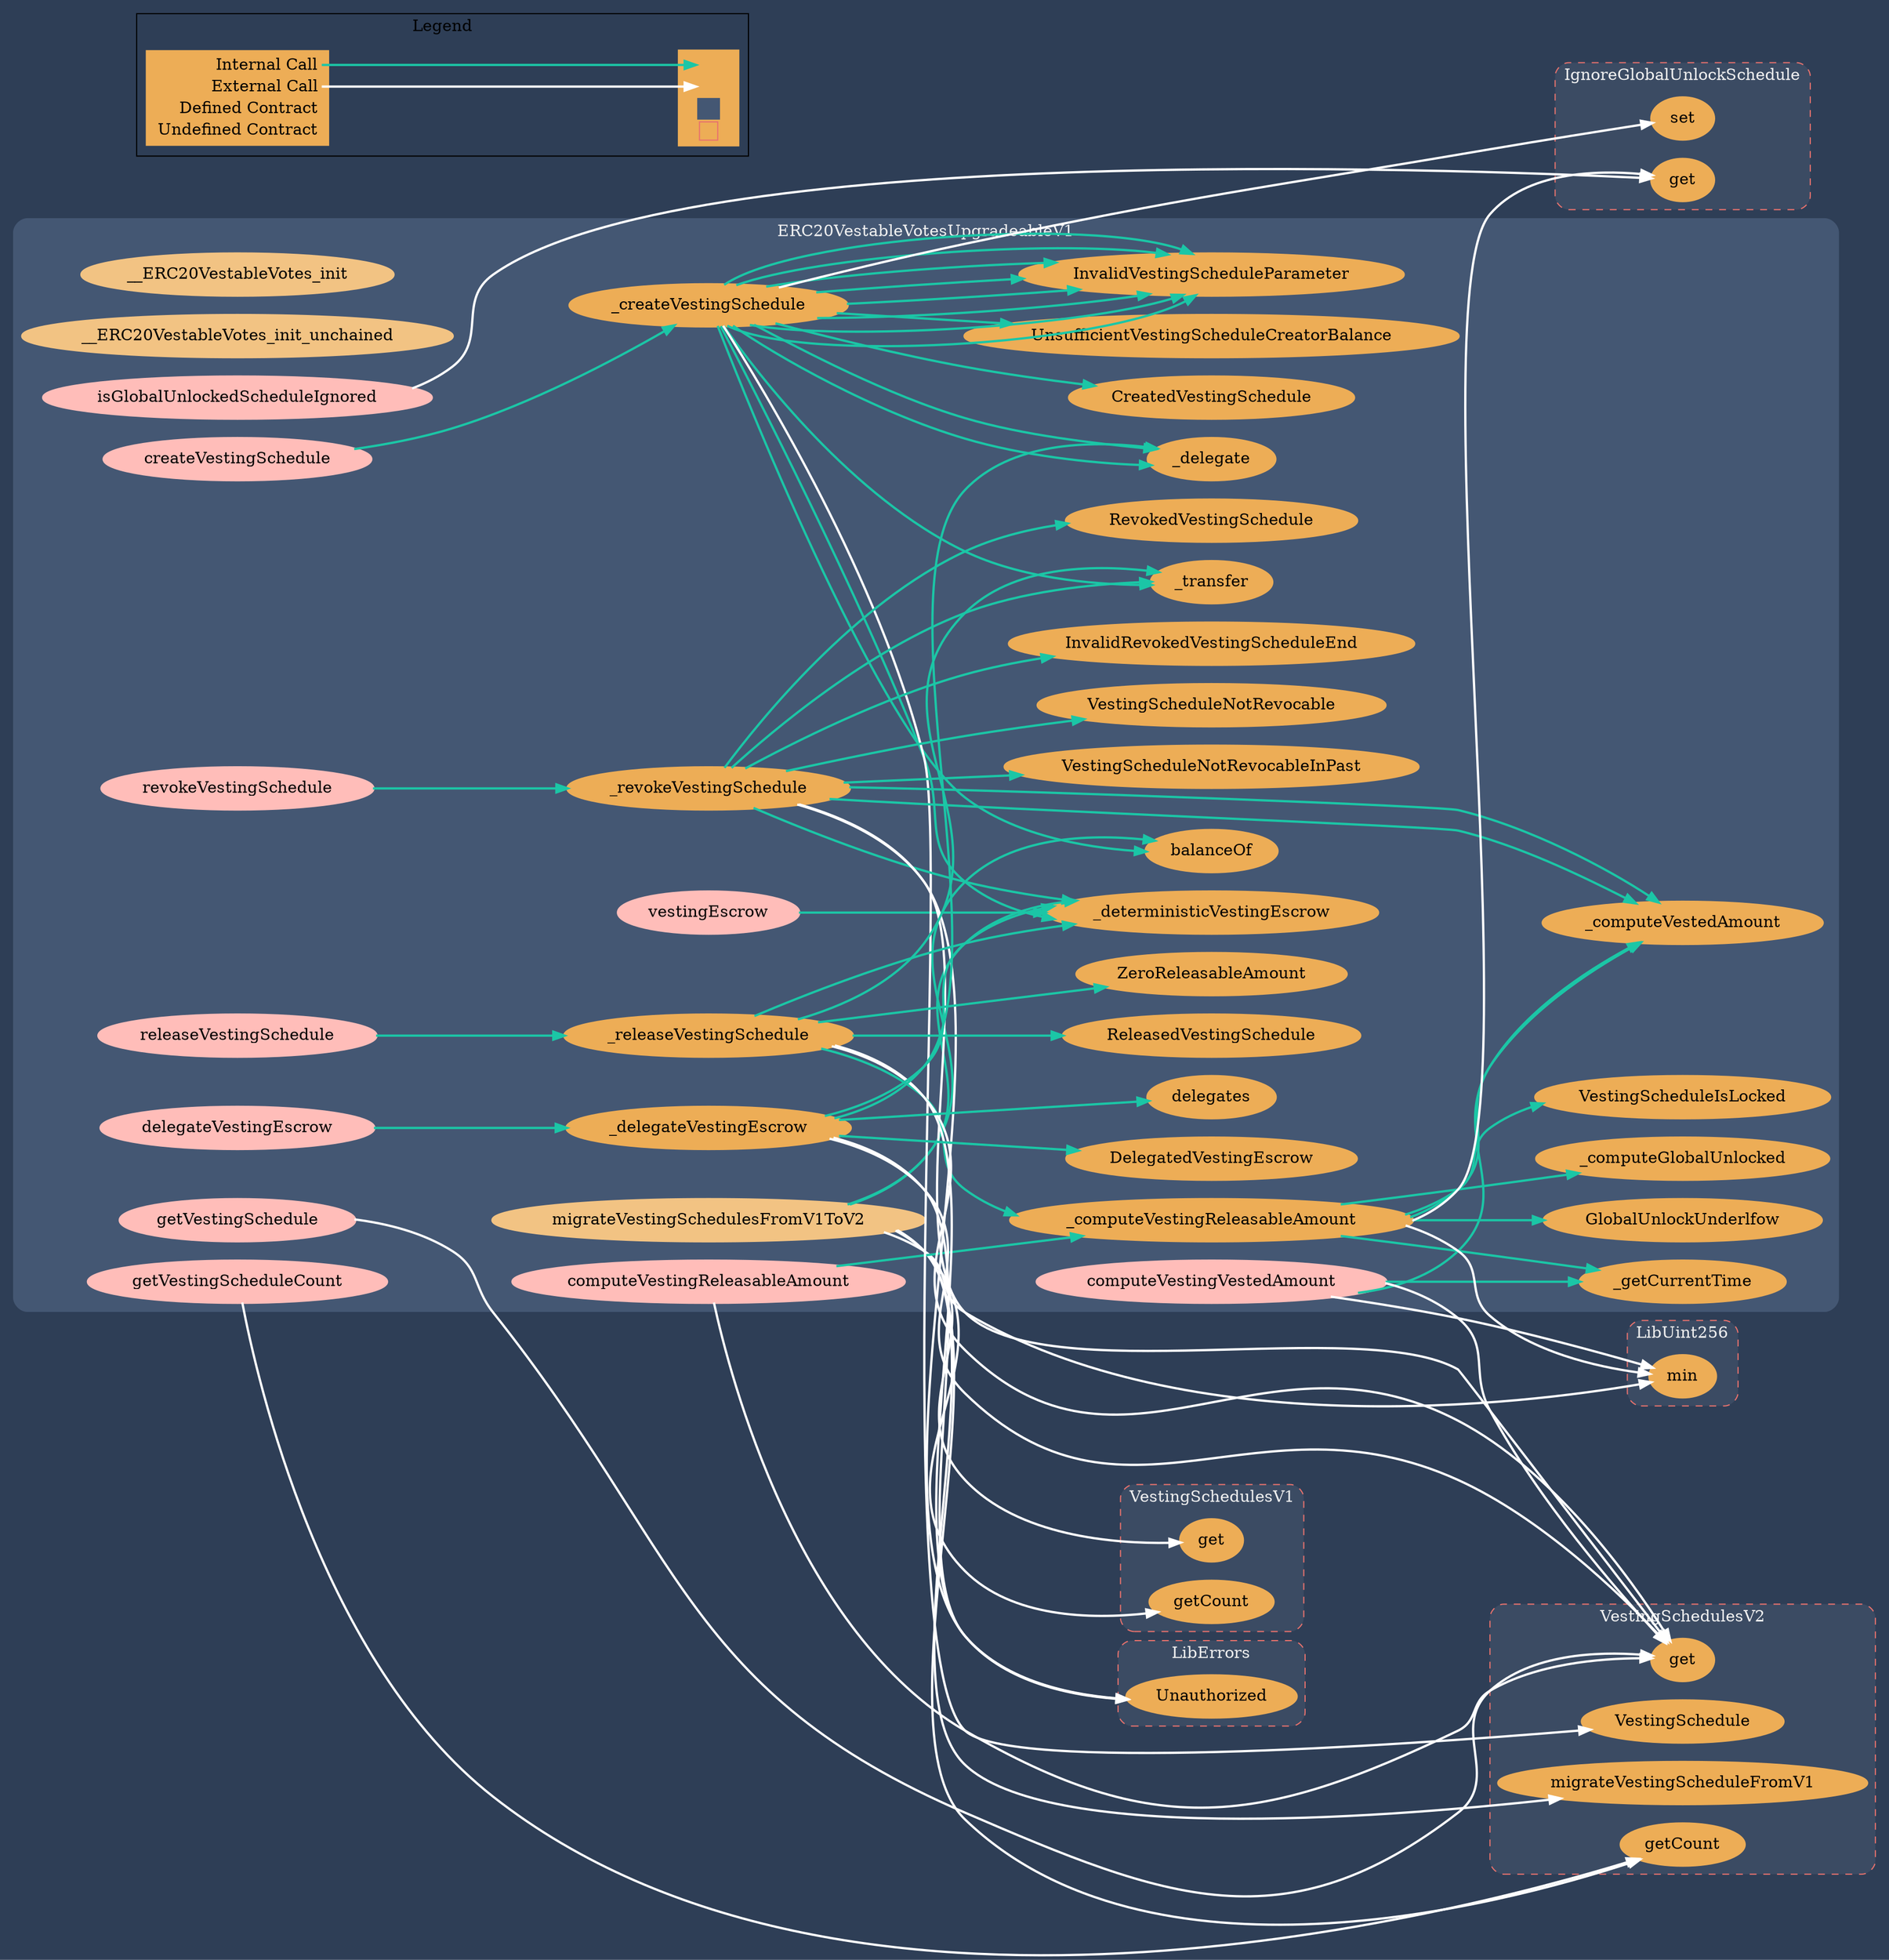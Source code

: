 digraph G {
  graph [ ratio = "auto", page = "100", compound =true, bgcolor = "#2e3e56" ];
  node [ style = "filled", fillcolor = "#edad56", color = "#edad56", penwidth =3 ];
  edge [ color = "#fcfcfc", penwidth =2, fontname = "helvetica Neue Ultra Light" ];
subgraph "clusterERC20VestableVotesUpgradeableV1" {
  graph [ label = "ERC20VestableVotesUpgradeableV1", color = "#445773", fontcolor = "#f0f0f0", style = "rounded", bgcolor = "#445773" ];
  "ERC20VestableVotesUpgradeableV1.__ERC20VestableVotes_init" [ label = "__ERC20VestableVotes_init", color = "#f2c383", fillcolor = "#f2c383" ];
  "ERC20VestableVotesUpgradeableV1.__ERC20VestableVotes_init_unchained" [ label = "__ERC20VestableVotes_init_unchained", color = "#f2c383", fillcolor = "#f2c383" ];
  "ERC20VestableVotesUpgradeableV1.migrateVestingSchedulesFromV1ToV2" [ label = "migrateVestingSchedulesFromV1ToV2", color = "#f2c383", fillcolor = "#f2c383" ];
  "ERC20VestableVotesUpgradeableV1.getVestingSchedule" [ label = "getVestingSchedule", color = "#ffbdb9", fillcolor = "#ffbdb9" ];
  "ERC20VestableVotesUpgradeableV1.isGlobalUnlockedScheduleIgnored" [ label = "isGlobalUnlockedScheduleIgnored", color = "#ffbdb9", fillcolor = "#ffbdb9" ];
  "ERC20VestableVotesUpgradeableV1.getVestingScheduleCount" [ label = "getVestingScheduleCount", color = "#ffbdb9", fillcolor = "#ffbdb9" ];
  "ERC20VestableVotesUpgradeableV1.vestingEscrow" [ label = "vestingEscrow", color = "#ffbdb9", fillcolor = "#ffbdb9" ];
  "ERC20VestableVotesUpgradeableV1.computeVestingReleasableAmount" [ label = "computeVestingReleasableAmount", color = "#ffbdb9", fillcolor = "#ffbdb9" ];
  "ERC20VestableVotesUpgradeableV1.computeVestingVestedAmount" [ label = "computeVestingVestedAmount", color = "#ffbdb9", fillcolor = "#ffbdb9" ];
  "ERC20VestableVotesUpgradeableV1.createVestingSchedule" [ label = "createVestingSchedule", color = "#ffbdb9", fillcolor = "#ffbdb9" ];
  "ERC20VestableVotesUpgradeableV1.revokeVestingSchedule" [ label = "revokeVestingSchedule", color = "#ffbdb9", fillcolor = "#ffbdb9" ];
  "ERC20VestableVotesUpgradeableV1.releaseVestingSchedule" [ label = "releaseVestingSchedule", color = "#ffbdb9", fillcolor = "#ffbdb9" ];
  "ERC20VestableVotesUpgradeableV1.delegateVestingEscrow" [ label = "delegateVestingEscrow", color = "#ffbdb9", fillcolor = "#ffbdb9" ];
  "ERC20VestableVotesUpgradeableV1._createVestingSchedule" [ label = "_createVestingSchedule" ];
  "ERC20VestableVotesUpgradeableV1._revokeVestingSchedule" [ label = "_revokeVestingSchedule" ];
  "ERC20VestableVotesUpgradeableV1._releaseVestingSchedule" [ label = "_releaseVestingSchedule" ];
  "ERC20VestableVotesUpgradeableV1._delegateVestingEscrow" [ label = "_delegateVestingEscrow" ];
  "ERC20VestableVotesUpgradeableV1._deterministicVestingEscrow" [ label = "_deterministicVestingEscrow" ];
  "ERC20VestableVotesUpgradeableV1._computeVestingReleasableAmount" [ label = "_computeVestingReleasableAmount" ];
  "ERC20VestableVotesUpgradeableV1._computeVestedAmount" [ label = "_computeVestedAmount" ];
  "ERC20VestableVotesUpgradeableV1._computeGlobalUnlocked" [ label = "_computeGlobalUnlocked" ];
  "ERC20VestableVotesUpgradeableV1._getCurrentTime" [ label = "_getCurrentTime" ];
  "ERC20VestableVotesUpgradeableV1.balanceOf" [ label = "balanceOf" ];
  "ERC20VestableVotesUpgradeableV1.UnsufficientVestingScheduleCreatorBalance" [ label = "UnsufficientVestingScheduleCreatorBalance" ];
  "ERC20VestableVotesUpgradeableV1.InvalidVestingScheduleParameter" [ label = "InvalidVestingScheduleParameter" ];
  "ERC20VestableVotesUpgradeableV1._transfer" [ label = "_transfer" ];
  "ERC20VestableVotesUpgradeableV1._delegate" [ label = "_delegate" ];
  "ERC20VestableVotesUpgradeableV1.CreatedVestingSchedule" [ label = "CreatedVestingSchedule" ];
  "ERC20VestableVotesUpgradeableV1.VestingScheduleNotRevocableInPast" [ label = "VestingScheduleNotRevocableInPast" ];
  "ERC20VestableVotesUpgradeableV1.VestingScheduleNotRevocable" [ label = "VestingScheduleNotRevocable" ];
  "ERC20VestableVotesUpgradeableV1.InvalidRevokedVestingScheduleEnd" [ label = "InvalidRevokedVestingScheduleEnd" ];
  "ERC20VestableVotesUpgradeableV1.RevokedVestingSchedule" [ label = "RevokedVestingSchedule" ];
  "ERC20VestableVotesUpgradeableV1.ZeroReleasableAmount" [ label = "ZeroReleasableAmount" ];
  "ERC20VestableVotesUpgradeableV1.ReleasedVestingSchedule" [ label = "ReleasedVestingSchedule" ];
  "ERC20VestableVotesUpgradeableV1.delegates" [ label = "delegates" ];
  "ERC20VestableVotesUpgradeableV1.DelegatedVestingEscrow" [ label = "DelegatedVestingEscrow" ];
  "ERC20VestableVotesUpgradeableV1.VestingScheduleIsLocked" [ label = "VestingScheduleIsLocked" ];
  "ERC20VestableVotesUpgradeableV1.GlobalUnlockUnderlfow" [ label = "GlobalUnlockUnderlfow" ];
}

subgraph "clusterVestingSchedulesV2" {
  graph [ label = "VestingSchedulesV2", color = "#e8726d", fontcolor = "#f0f0f0", style = "rounded,dashed", bgcolor = "#3b4b63" ];
  "VestingSchedulesV2.getCount" [ label = "getCount" ];
  "VestingSchedulesV2.migrateVestingScheduleFromV1" [ label = "migrateVestingScheduleFromV1" ];
  "VestingSchedulesV2.get" [ label = "get" ];
  "VestingSchedulesV2.VestingSchedule" [ label = "VestingSchedule" ];
}

subgraph "clusterVestingSchedulesV1" {
  graph [ label = "VestingSchedulesV1", color = "#e8726d", fontcolor = "#f0f0f0", style = "rounded,dashed", bgcolor = "#3b4b63" ];
  "VestingSchedulesV1.getCount" [ label = "getCount" ];
  "VestingSchedulesV1.get" [ label = "get" ];
}

subgraph "clusterLibUint256" {
  graph [ label = "LibUint256", color = "#e8726d", fontcolor = "#f0f0f0", style = "rounded,dashed", bgcolor = "#3b4b63" ];
  "LibUint256.min" [ label = "min" ];
}

subgraph "clusterIgnoreGlobalUnlockSchedule" {
  graph [ label = "IgnoreGlobalUnlockSchedule", color = "#e8726d", fontcolor = "#f0f0f0", style = "rounded,dashed", bgcolor = "#3b4b63" ];
  "IgnoreGlobalUnlockSchedule.get" [ label = "get" ];
  "IgnoreGlobalUnlockSchedule.set" [ label = "set" ];
}

subgraph "clusterLibErrors" {
  graph [ label = "LibErrors", color = "#e8726d", fontcolor = "#f0f0f0", style = "rounded,dashed", bgcolor = "#3b4b63" ];
  "LibErrors.Unauthorized" [ label = "Unauthorized" ];
}

  "ERC20VestableVotesUpgradeableV1.migrateVestingSchedulesFromV1ToV2";
  "VestingSchedulesV2.getCount";
  "VestingSchedulesV1.getCount";
  "VestingSchedulesV1.get";
  "LibUint256.min";
  "ERC20VestableVotesUpgradeableV1.balanceOf";
  "ERC20VestableVotesUpgradeableV1._deterministicVestingEscrow";
  "VestingSchedulesV2.migrateVestingScheduleFromV1";
  "ERC20VestableVotesUpgradeableV1.getVestingSchedule";
  "VestingSchedulesV2.get";
  "ERC20VestableVotesUpgradeableV1.isGlobalUnlockedScheduleIgnored";
  "IgnoreGlobalUnlockSchedule.get";
  "ERC20VestableVotesUpgradeableV1.getVestingScheduleCount";
  "ERC20VestableVotesUpgradeableV1.vestingEscrow";
  "ERC20VestableVotesUpgradeableV1.computeVestingReleasableAmount";
  "ERC20VestableVotesUpgradeableV1._computeVestingReleasableAmount";
  "ERC20VestableVotesUpgradeableV1.computeVestingVestedAmount";
  "ERC20VestableVotesUpgradeableV1._computeVestedAmount";
  "ERC20VestableVotesUpgradeableV1._getCurrentTime";
  "ERC20VestableVotesUpgradeableV1.createVestingSchedule";
  "ERC20VestableVotesUpgradeableV1._createVestingSchedule";
  "ERC20VestableVotesUpgradeableV1.revokeVestingSchedule";
  "ERC20VestableVotesUpgradeableV1._revokeVestingSchedule";
  "ERC20VestableVotesUpgradeableV1.releaseVestingSchedule";
  "ERC20VestableVotesUpgradeableV1._releaseVestingSchedule";
  "ERC20VestableVotesUpgradeableV1.delegateVestingEscrow";
  "ERC20VestableVotesUpgradeableV1._delegateVestingEscrow";
  "ERC20VestableVotesUpgradeableV1.UnsufficientVestingScheduleCreatorBalance";
  "ERC20VestableVotesUpgradeableV1.InvalidVestingScheduleParameter";
  "VestingSchedulesV2.VestingSchedule";
  "IgnoreGlobalUnlockSchedule.set";
  "ERC20VestableVotesUpgradeableV1._transfer";
  "ERC20VestableVotesUpgradeableV1._delegate";
  "ERC20VestableVotesUpgradeableV1.CreatedVestingSchedule";
  "ERC20VestableVotesUpgradeableV1.VestingScheduleNotRevocableInPast";
  "ERC20VestableVotesUpgradeableV1.VestingScheduleNotRevocable";
  "ERC20VestableVotesUpgradeableV1.InvalidRevokedVestingScheduleEnd";
  "LibErrors.Unauthorized";
  "ERC20VestableVotesUpgradeableV1.RevokedVestingSchedule";
  "ERC20VestableVotesUpgradeableV1.ZeroReleasableAmount";
  "ERC20VestableVotesUpgradeableV1.ReleasedVestingSchedule";
  "ERC20VestableVotesUpgradeableV1.delegates";
  "ERC20VestableVotesUpgradeableV1.DelegatedVestingEscrow";
  "ERC20VestableVotesUpgradeableV1.VestingScheduleIsLocked";
  "ERC20VestableVotesUpgradeableV1._computeGlobalUnlocked";
  "ERC20VestableVotesUpgradeableV1.GlobalUnlockUnderlfow";
  "ERC20VestableVotesUpgradeableV1.migrateVestingSchedulesFromV1ToV2" -> "VestingSchedulesV2.getCount" [ color = "white" ];
  "ERC20VestableVotesUpgradeableV1.migrateVestingSchedulesFromV1ToV2" -> "VestingSchedulesV1.getCount" [ color = "white" ];
  "ERC20VestableVotesUpgradeableV1.migrateVestingSchedulesFromV1ToV2" -> "VestingSchedulesV1.get" [ color = "white" ];
  "ERC20VestableVotesUpgradeableV1.migrateVestingSchedulesFromV1ToV2" -> "LibUint256.min" [ color = "white" ];
  "ERC20VestableVotesUpgradeableV1.migrateVestingSchedulesFromV1ToV2" -> "ERC20VestableVotesUpgradeableV1.balanceOf" [ color = "#1bc6a6" ];
  "ERC20VestableVotesUpgradeableV1.migrateVestingSchedulesFromV1ToV2" -> "ERC20VestableVotesUpgradeableV1._deterministicVestingEscrow" [ color = "#1bc6a6" ];
  "ERC20VestableVotesUpgradeableV1.migrateVestingSchedulesFromV1ToV2" -> "VestingSchedulesV2.migrateVestingScheduleFromV1" [ color = "white" ];
  "ERC20VestableVotesUpgradeableV1.getVestingSchedule" -> "VestingSchedulesV2.get" [ color = "white" ];
  "ERC20VestableVotesUpgradeableV1.isGlobalUnlockedScheduleIgnored" -> "IgnoreGlobalUnlockSchedule.get" [ color = "white" ];
  "ERC20VestableVotesUpgradeableV1.getVestingScheduleCount" -> "VestingSchedulesV2.getCount" [ color = "white" ];
  "ERC20VestableVotesUpgradeableV1.vestingEscrow" -> "ERC20VestableVotesUpgradeableV1._deterministicVestingEscrow" [ color = "#1bc6a6" ];
  "ERC20VestableVotesUpgradeableV1.computeVestingReleasableAmount" -> "VestingSchedulesV2.get" [ color = "white" ];
  "ERC20VestableVotesUpgradeableV1.computeVestingReleasableAmount" -> "ERC20VestableVotesUpgradeableV1._computeVestingReleasableAmount" [ color = "#1bc6a6" ];
  "ERC20VestableVotesUpgradeableV1.computeVestingVestedAmount" -> "VestingSchedulesV2.get" [ color = "white" ];
  "ERC20VestableVotesUpgradeableV1.computeVestingVestedAmount" -> "ERC20VestableVotesUpgradeableV1._computeVestedAmount" [ color = "#1bc6a6" ];
  "ERC20VestableVotesUpgradeableV1.computeVestingVestedAmount" -> "LibUint256.min" [ color = "white" ];
  "ERC20VestableVotesUpgradeableV1.computeVestingVestedAmount" -> "ERC20VestableVotesUpgradeableV1._getCurrentTime" [ color = "#1bc6a6" ];
  "ERC20VestableVotesUpgradeableV1.createVestingSchedule" -> "ERC20VestableVotesUpgradeableV1._createVestingSchedule" [ color = "#1bc6a6" ];
  "ERC20VestableVotesUpgradeableV1.revokeVestingSchedule" -> "ERC20VestableVotesUpgradeableV1._revokeVestingSchedule" [ color = "#1bc6a6" ];
  "ERC20VestableVotesUpgradeableV1.releaseVestingSchedule" -> "ERC20VestableVotesUpgradeableV1._releaseVestingSchedule" [ color = "#1bc6a6" ];
  "ERC20VestableVotesUpgradeableV1.delegateVestingEscrow" -> "ERC20VestableVotesUpgradeableV1._delegateVestingEscrow" [ color = "#1bc6a6" ];
  "ERC20VestableVotesUpgradeableV1._createVestingSchedule" -> "ERC20VestableVotesUpgradeableV1.balanceOf" [ color = "#1bc6a6" ];
  "ERC20VestableVotesUpgradeableV1._createVestingSchedule" -> "ERC20VestableVotesUpgradeableV1.UnsufficientVestingScheduleCreatorBalance" [ color = "#1bc6a6" ];
  "ERC20VestableVotesUpgradeableV1._createVestingSchedule" -> "ERC20VestableVotesUpgradeableV1.InvalidVestingScheduleParameter" [ color = "#1bc6a6" ];
  "ERC20VestableVotesUpgradeableV1._createVestingSchedule" -> "ERC20VestableVotesUpgradeableV1.InvalidVestingScheduleParameter" [ color = "#1bc6a6" ];
  "ERC20VestableVotesUpgradeableV1._createVestingSchedule" -> "ERC20VestableVotesUpgradeableV1.InvalidVestingScheduleParameter" [ color = "#1bc6a6" ];
  "ERC20VestableVotesUpgradeableV1._createVestingSchedule" -> "ERC20VestableVotesUpgradeableV1.InvalidVestingScheduleParameter" [ color = "#1bc6a6" ];
  "ERC20VestableVotesUpgradeableV1._createVestingSchedule" -> "ERC20VestableVotesUpgradeableV1.InvalidVestingScheduleParameter" [ color = "#1bc6a6" ];
  "ERC20VestableVotesUpgradeableV1._createVestingSchedule" -> "ERC20VestableVotesUpgradeableV1.InvalidVestingScheduleParameter" [ color = "#1bc6a6" ];
  "ERC20VestableVotesUpgradeableV1._createVestingSchedule" -> "ERC20VestableVotesUpgradeableV1.InvalidVestingScheduleParameter" [ color = "#1bc6a6" ];
  "ERC20VestableVotesUpgradeableV1._createVestingSchedule" -> "ERC20VestableVotesUpgradeableV1.InvalidVestingScheduleParameter" [ color = "#1bc6a6" ];
  "ERC20VestableVotesUpgradeableV1._createVestingSchedule" -> "VestingSchedulesV2.VestingSchedule" [ color = "white" ];
  "ERC20VestableVotesUpgradeableV1._createVestingSchedule" -> "IgnoreGlobalUnlockSchedule.set" [ color = "white" ];
  "ERC20VestableVotesUpgradeableV1._createVestingSchedule" -> "ERC20VestableVotesUpgradeableV1._deterministicVestingEscrow" [ color = "#1bc6a6" ];
  "ERC20VestableVotesUpgradeableV1._createVestingSchedule" -> "ERC20VestableVotesUpgradeableV1._transfer" [ color = "#1bc6a6" ];
  "ERC20VestableVotesUpgradeableV1._createVestingSchedule" -> "ERC20VestableVotesUpgradeableV1._delegate" [ color = "#1bc6a6" ];
  "ERC20VestableVotesUpgradeableV1._createVestingSchedule" -> "ERC20VestableVotesUpgradeableV1._delegate" [ color = "#1bc6a6" ];
  "ERC20VestableVotesUpgradeableV1._createVestingSchedule" -> "ERC20VestableVotesUpgradeableV1.CreatedVestingSchedule" [ color = "#1bc6a6" ];
  "ERC20VestableVotesUpgradeableV1._revokeVestingSchedule" -> "ERC20VestableVotesUpgradeableV1.VestingScheduleNotRevocableInPast" [ color = "#1bc6a6" ];
  "ERC20VestableVotesUpgradeableV1._revokeVestingSchedule" -> "VestingSchedulesV2.get" [ color = "white" ];
  "ERC20VestableVotesUpgradeableV1._revokeVestingSchedule" -> "ERC20VestableVotesUpgradeableV1.VestingScheduleNotRevocable" [ color = "#1bc6a6" ];
  "ERC20VestableVotesUpgradeableV1._revokeVestingSchedule" -> "ERC20VestableVotesUpgradeableV1.InvalidRevokedVestingScheduleEnd" [ color = "#1bc6a6" ];
  "ERC20VestableVotesUpgradeableV1._revokeVestingSchedule" -> "LibErrors.Unauthorized" [ color = "white" ];
  "ERC20VestableVotesUpgradeableV1._revokeVestingSchedule" -> "ERC20VestableVotesUpgradeableV1._computeVestedAmount" [ color = "#1bc6a6" ];
  "ERC20VestableVotesUpgradeableV1._revokeVestingSchedule" -> "ERC20VestableVotesUpgradeableV1._computeVestedAmount" [ color = "#1bc6a6" ];
  "ERC20VestableVotesUpgradeableV1._revokeVestingSchedule" -> "ERC20VestableVotesUpgradeableV1._deterministicVestingEscrow" [ color = "#1bc6a6" ];
  "ERC20VestableVotesUpgradeableV1._revokeVestingSchedule" -> "ERC20VestableVotesUpgradeableV1._transfer" [ color = "#1bc6a6" ];
  "ERC20VestableVotesUpgradeableV1._revokeVestingSchedule" -> "ERC20VestableVotesUpgradeableV1.RevokedVestingSchedule" [ color = "#1bc6a6" ];
  "ERC20VestableVotesUpgradeableV1._releaseVestingSchedule" -> "VestingSchedulesV2.get" [ color = "white" ];
  "ERC20VestableVotesUpgradeableV1._releaseVestingSchedule" -> "LibErrors.Unauthorized" [ color = "white" ];
  "ERC20VestableVotesUpgradeableV1._releaseVestingSchedule" -> "ERC20VestableVotesUpgradeableV1._computeVestingReleasableAmount" [ color = "#1bc6a6" ];
  "ERC20VestableVotesUpgradeableV1._releaseVestingSchedule" -> "ERC20VestableVotesUpgradeableV1.ZeroReleasableAmount" [ color = "#1bc6a6" ];
  "ERC20VestableVotesUpgradeableV1._releaseVestingSchedule" -> "ERC20VestableVotesUpgradeableV1._deterministicVestingEscrow" [ color = "#1bc6a6" ];
  "ERC20VestableVotesUpgradeableV1._releaseVestingSchedule" -> "ERC20VestableVotesUpgradeableV1._transfer" [ color = "#1bc6a6" ];
  "ERC20VestableVotesUpgradeableV1._releaseVestingSchedule" -> "ERC20VestableVotesUpgradeableV1.ReleasedVestingSchedule" [ color = "#1bc6a6" ];
  "ERC20VestableVotesUpgradeableV1._delegateVestingEscrow" -> "VestingSchedulesV2.get" [ color = "white" ];
  "ERC20VestableVotesUpgradeableV1._delegateVestingEscrow" -> "LibErrors.Unauthorized" [ color = "white" ];
  "ERC20VestableVotesUpgradeableV1._delegateVestingEscrow" -> "ERC20VestableVotesUpgradeableV1._deterministicVestingEscrow" [ color = "#1bc6a6" ];
  "ERC20VestableVotesUpgradeableV1._delegateVestingEscrow" -> "ERC20VestableVotesUpgradeableV1.delegates" [ color = "#1bc6a6" ];
  "ERC20VestableVotesUpgradeableV1._delegateVestingEscrow" -> "ERC20VestableVotesUpgradeableV1._delegate" [ color = "#1bc6a6" ];
  "ERC20VestableVotesUpgradeableV1._delegateVestingEscrow" -> "ERC20VestableVotesUpgradeableV1.DelegatedVestingEscrow" [ color = "#1bc6a6" ];
  "ERC20VestableVotesUpgradeableV1._computeVestingReleasableAmount" -> "ERC20VestableVotesUpgradeableV1._getCurrentTime" [ color = "#1bc6a6" ];
  "ERC20VestableVotesUpgradeableV1._computeVestingReleasableAmount" -> "ERC20VestableVotesUpgradeableV1.VestingScheduleIsLocked" [ color = "#1bc6a6" ];
  "ERC20VestableVotesUpgradeableV1._computeVestingReleasableAmount" -> "ERC20VestableVotesUpgradeableV1._computeVestedAmount" [ color = "#1bc6a6" ];
  "ERC20VestableVotesUpgradeableV1._computeVestingReleasableAmount" -> "IgnoreGlobalUnlockSchedule.get" [ color = "white" ];
  "ERC20VestableVotesUpgradeableV1._computeVestingReleasableAmount" -> "ERC20VestableVotesUpgradeableV1._computeGlobalUnlocked" [ color = "#1bc6a6" ];
  "ERC20VestableVotesUpgradeableV1._computeVestingReleasableAmount" -> "ERC20VestableVotesUpgradeableV1.GlobalUnlockUnderlfow" [ color = "#1bc6a6" ];
  "ERC20VestableVotesUpgradeableV1._computeVestingReleasableAmount" -> "LibUint256.min" [ color = "white" ];


rankdir=LR
node [shape=plaintext]
subgraph cluster_01 { 
label = "Legend";
key [label=<<table border="0" cellpadding="2" cellspacing="0" cellborder="0">
  <tr><td align="right" port="i1">Internal Call</td></tr>
  <tr><td align="right" port="i2">External Call</td></tr>
  <tr><td align="right" port="i3">Defined Contract</td></tr>
  <tr><td align="right" port="i4">Undefined Contract</td></tr>
  </table>>]
key2 [label=<<table border="0" cellpadding="2" cellspacing="0" cellborder="0">
  <tr><td port="i1">&nbsp;&nbsp;&nbsp;</td></tr>
  <tr><td port="i2">&nbsp;&nbsp;&nbsp;</td></tr>
  <tr><td port="i3" bgcolor="#445773">&nbsp;&nbsp;&nbsp;</td></tr>
  <tr><td port="i4">
    <table border="1" cellborder="0" cellspacing="0" cellpadding="7" color="#e8726d">
      <tr>
       <td></td>
      </tr>
     </table>
  </td></tr>
  </table>>]
key:i1:e -> key2:i1:w [color="#1bc6a6"]
key:i2:e -> key2:i2:w [color="white"]
}
}
